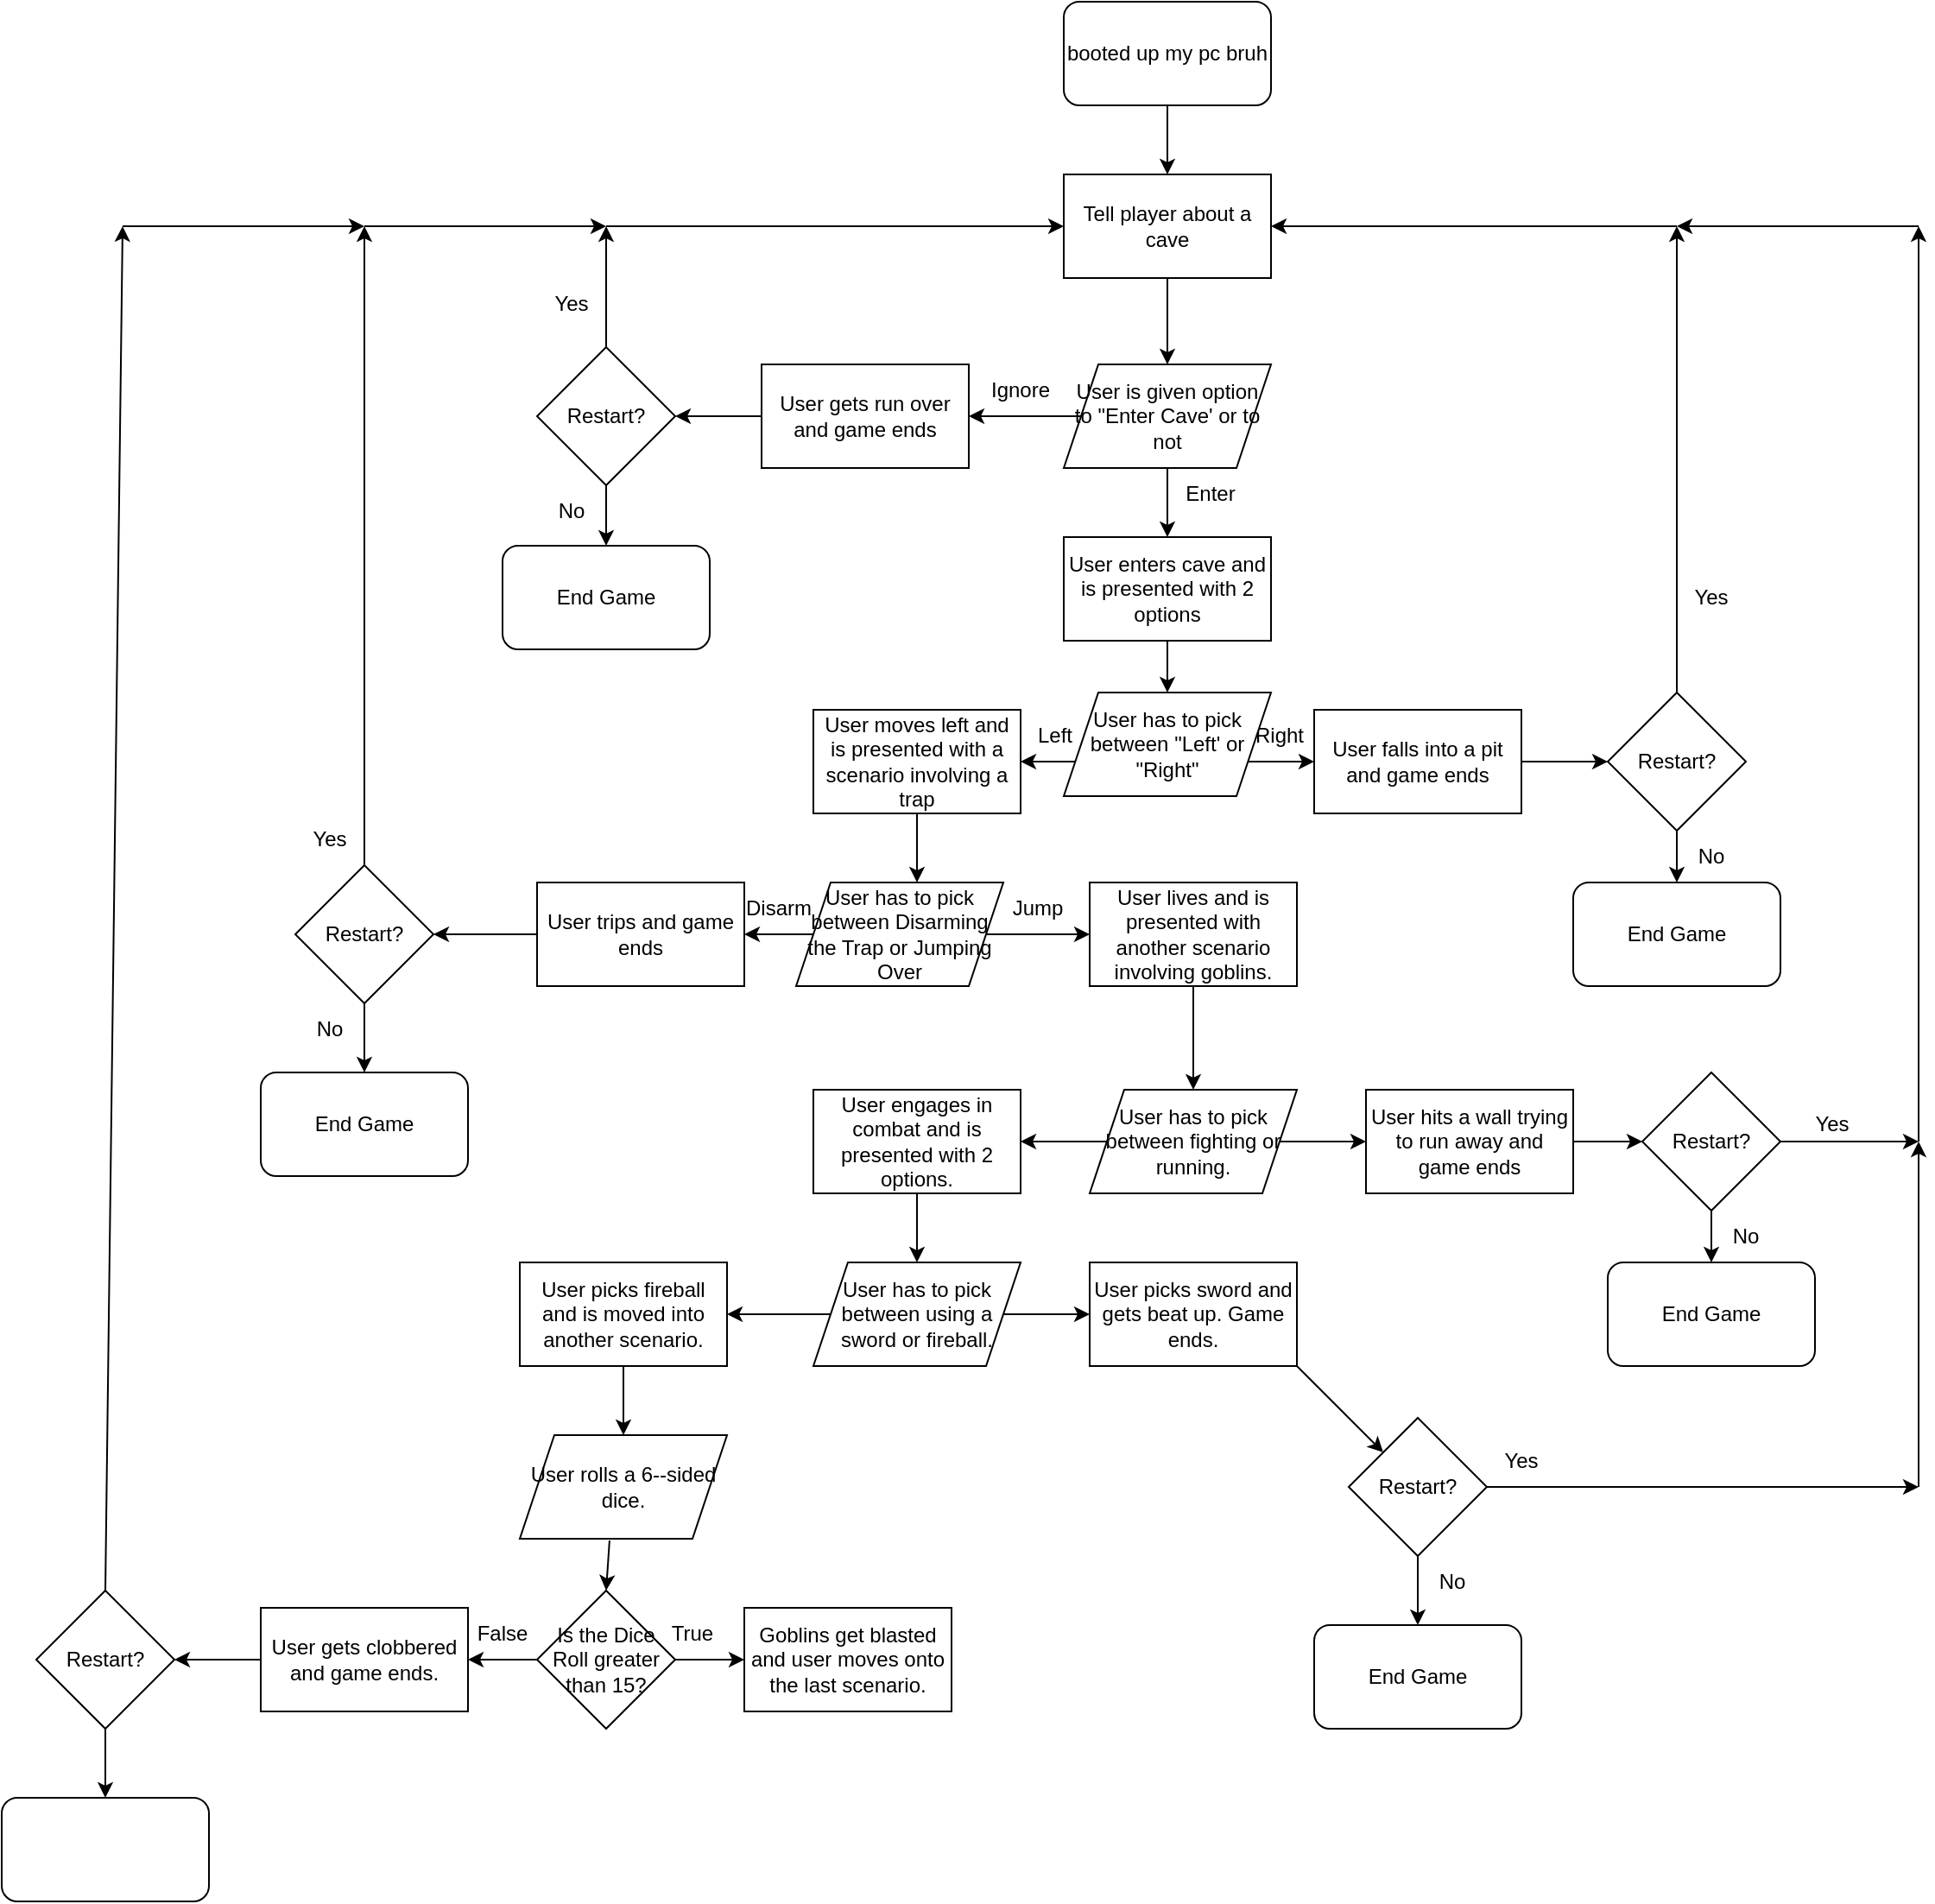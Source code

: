 <mxfile version="20.8.15" type="github">
  <diagram name="Page-1" id="5RxT69QAgoSh3RhOwdCd">
    <mxGraphModel dx="2284" dy="796" grid="1" gridSize="10" guides="1" tooltips="1" connect="1" arrows="1" fold="1" page="1" pageScale="1" pageWidth="850" pageHeight="1100" math="0" shadow="0">
      <root>
        <mxCell id="0" />
        <mxCell id="1" parent="0" />
        <mxCell id="-HIp7EItTo0Dw7fwhMQw-2" value="booted up my pc bruh" style="rounded=1;whiteSpace=wrap;html=1;" vertex="1" parent="1">
          <mxGeometry x="365" y="10" width="120" height="60" as="geometry" />
        </mxCell>
        <mxCell id="-HIp7EItTo0Dw7fwhMQw-4" value="" style="endArrow=classic;html=1;rounded=0;exitX=0.5;exitY=1;exitDx=0;exitDy=0;" edge="1" parent="1" source="-HIp7EItTo0Dw7fwhMQw-2">
          <mxGeometry width="50" height="50" relative="1" as="geometry">
            <mxPoint x="400" y="380" as="sourcePoint" />
            <mxPoint x="425" y="110" as="targetPoint" />
          </mxGeometry>
        </mxCell>
        <mxCell id="-HIp7EItTo0Dw7fwhMQw-5" value="&lt;font style=&quot;font-size: 12px;&quot;&gt;User is given option to &quot;Enter Cave&#39; or to not&lt;/font&gt;" style="shape=parallelogram;perimeter=parallelogramPerimeter;whiteSpace=wrap;html=1;fixedSize=1;" vertex="1" parent="1">
          <mxGeometry x="365" y="220" width="120" height="60" as="geometry" />
        </mxCell>
        <mxCell id="-HIp7EItTo0Dw7fwhMQw-6" value="" style="endArrow=classic;html=1;rounded=0;exitX=0.5;exitY=1;exitDx=0;exitDy=0;" edge="1" parent="1" source="-HIp7EItTo0Dw7fwhMQw-5">
          <mxGeometry width="50" height="50" relative="1" as="geometry">
            <mxPoint x="400" y="540" as="sourcePoint" />
            <mxPoint x="425" y="320" as="targetPoint" />
          </mxGeometry>
        </mxCell>
        <mxCell id="-HIp7EItTo0Dw7fwhMQw-7" value="User enters cave and is presented with 2 options" style="rounded=0;whiteSpace=wrap;html=1;" vertex="1" parent="1">
          <mxGeometry x="365" y="320" width="120" height="60" as="geometry" />
        </mxCell>
        <mxCell id="-HIp7EItTo0Dw7fwhMQw-9" value="" style="endArrow=classic;html=1;rounded=0;exitX=0.5;exitY=1;exitDx=0;exitDy=0;" edge="1" parent="1" source="-HIp7EItTo0Dw7fwhMQw-7">
          <mxGeometry width="50" height="50" relative="1" as="geometry">
            <mxPoint x="400" y="620" as="sourcePoint" />
            <mxPoint x="425" y="410" as="targetPoint" />
          </mxGeometry>
        </mxCell>
        <mxCell id="-HIp7EItTo0Dw7fwhMQw-10" value="" style="endArrow=classic;html=1;rounded=0;exitX=0;exitY=0.5;exitDx=0;exitDy=0;" edge="1" parent="1">
          <mxGeometry width="50" height="50" relative="1" as="geometry">
            <mxPoint x="385" y="450" as="sourcePoint" />
            <mxPoint x="340" y="450" as="targetPoint" />
          </mxGeometry>
        </mxCell>
        <mxCell id="-HIp7EItTo0Dw7fwhMQw-11" value="" style="endArrow=classic;html=1;rounded=0;exitX=1;exitY=0.5;exitDx=0;exitDy=0;" edge="1" parent="1">
          <mxGeometry width="50" height="50" relative="1" as="geometry">
            <mxPoint x="465" y="450" as="sourcePoint" />
            <mxPoint x="510" y="450" as="targetPoint" />
          </mxGeometry>
        </mxCell>
        <mxCell id="-HIp7EItTo0Dw7fwhMQw-12" value="User moves left and is presented with a scenario involving a trap" style="rounded=0;whiteSpace=wrap;html=1;" vertex="1" parent="1">
          <mxGeometry x="220" y="420" width="120" height="60" as="geometry" />
        </mxCell>
        <mxCell id="-HIp7EItTo0Dw7fwhMQw-13" value="User falls into a pit and game ends" style="rounded=0;whiteSpace=wrap;html=1;" vertex="1" parent="1">
          <mxGeometry x="510" y="420" width="120" height="60" as="geometry" />
        </mxCell>
        <mxCell id="-HIp7EItTo0Dw7fwhMQw-14" value="Left" style="text;html=1;strokeColor=none;fillColor=none;align=center;verticalAlign=middle;whiteSpace=wrap;rounded=0;" vertex="1" parent="1">
          <mxGeometry x="330" y="420" width="60" height="30" as="geometry" />
        </mxCell>
        <mxCell id="-HIp7EItTo0Dw7fwhMQw-15" value="Right" style="text;html=1;strokeColor=none;fillColor=none;align=center;verticalAlign=middle;whiteSpace=wrap;rounded=0;" vertex="1" parent="1">
          <mxGeometry x="460" y="420" width="60" height="30" as="geometry" />
        </mxCell>
        <mxCell id="-HIp7EItTo0Dw7fwhMQw-16" value="User has to pick between &quot;Left&#39; or &quot;Right&quot;" style="shape=parallelogram;perimeter=parallelogramPerimeter;whiteSpace=wrap;html=1;fixedSize=1;" vertex="1" parent="1">
          <mxGeometry x="365" y="410" width="120" height="60" as="geometry" />
        </mxCell>
        <mxCell id="-HIp7EItTo0Dw7fwhMQw-17" value="Restart?" style="rhombus;whiteSpace=wrap;html=1;fontSize=12;" vertex="1" parent="1">
          <mxGeometry x="680" y="410" width="80" height="80" as="geometry" />
        </mxCell>
        <mxCell id="-HIp7EItTo0Dw7fwhMQw-18" value="" style="endArrow=classic;html=1;rounded=0;fontSize=12;exitX=1;exitY=0.5;exitDx=0;exitDy=0;entryX=0;entryY=0.5;entryDx=0;entryDy=0;" edge="1" parent="1" source="-HIp7EItTo0Dw7fwhMQw-13" target="-HIp7EItTo0Dw7fwhMQw-17">
          <mxGeometry width="50" height="50" relative="1" as="geometry">
            <mxPoint x="400" y="480" as="sourcePoint" />
            <mxPoint x="450" y="430" as="targetPoint" />
          </mxGeometry>
        </mxCell>
        <mxCell id="-HIp7EItTo0Dw7fwhMQw-19" value="End Game" style="rounded=1;whiteSpace=wrap;html=1;fontSize=12;" vertex="1" parent="1">
          <mxGeometry x="660" y="520" width="120" height="60" as="geometry" />
        </mxCell>
        <mxCell id="-HIp7EItTo0Dw7fwhMQw-20" value="" style="endArrow=classic;html=1;rounded=0;fontSize=12;exitX=0.5;exitY=1;exitDx=0;exitDy=0;entryX=0.5;entryY=0;entryDx=0;entryDy=0;" edge="1" parent="1" source="-HIp7EItTo0Dw7fwhMQw-17" target="-HIp7EItTo0Dw7fwhMQw-19">
          <mxGeometry width="50" height="50" relative="1" as="geometry">
            <mxPoint x="400" y="480" as="sourcePoint" />
            <mxPoint x="450" y="430" as="targetPoint" />
          </mxGeometry>
        </mxCell>
        <mxCell id="-HIp7EItTo0Dw7fwhMQw-25" value="Yes" style="text;html=1;strokeColor=none;fillColor=none;align=center;verticalAlign=middle;whiteSpace=wrap;rounded=0;fontSize=12;" vertex="1" parent="1">
          <mxGeometry x="710" y="340" width="60" height="30" as="geometry" />
        </mxCell>
        <mxCell id="-HIp7EItTo0Dw7fwhMQw-26" value="No" style="text;html=1;strokeColor=none;fillColor=none;align=center;verticalAlign=middle;whiteSpace=wrap;rounded=0;fontSize=12;" vertex="1" parent="1">
          <mxGeometry x="710" y="490" width="60" height="30" as="geometry" />
        </mxCell>
        <mxCell id="-HIp7EItTo0Dw7fwhMQw-28" value="Enter" style="text;html=1;strokeColor=none;fillColor=none;align=center;verticalAlign=middle;whiteSpace=wrap;rounded=0;fontSize=12;" vertex="1" parent="1">
          <mxGeometry x="420" y="280" width="60" height="30" as="geometry" />
        </mxCell>
        <mxCell id="-HIp7EItTo0Dw7fwhMQw-29" value="" style="endArrow=classic;html=1;rounded=0;fontSize=12;exitX=0;exitY=0.5;exitDx=0;exitDy=0;" edge="1" parent="1" source="-HIp7EItTo0Dw7fwhMQw-5">
          <mxGeometry width="50" height="50" relative="1" as="geometry">
            <mxPoint x="400" y="470" as="sourcePoint" />
            <mxPoint x="310" y="250" as="targetPoint" />
          </mxGeometry>
        </mxCell>
        <mxCell id="-HIp7EItTo0Dw7fwhMQw-30" value="Ignore" style="text;html=1;strokeColor=none;fillColor=none;align=center;verticalAlign=middle;whiteSpace=wrap;rounded=0;fontSize=12;" vertex="1" parent="1">
          <mxGeometry x="310" y="220" width="60" height="30" as="geometry" />
        </mxCell>
        <mxCell id="-HIp7EItTo0Dw7fwhMQw-33" value="User gets run over and game ends" style="rounded=0;whiteSpace=wrap;html=1;fontSize=12;" vertex="1" parent="1">
          <mxGeometry x="190" y="220" width="120" height="60" as="geometry" />
        </mxCell>
        <mxCell id="-HIp7EItTo0Dw7fwhMQw-34" value="" style="endArrow=classic;html=1;rounded=0;fontSize=12;exitX=0;exitY=0.5;exitDx=0;exitDy=0;" edge="1" parent="1" source="-HIp7EItTo0Dw7fwhMQw-33">
          <mxGeometry width="50" height="50" relative="1" as="geometry">
            <mxPoint x="400" y="460" as="sourcePoint" />
            <mxPoint x="140" y="250" as="targetPoint" />
          </mxGeometry>
        </mxCell>
        <mxCell id="-HIp7EItTo0Dw7fwhMQw-35" value="Restart?" style="rhombus;whiteSpace=wrap;html=1;fontSize=12;" vertex="1" parent="1">
          <mxGeometry x="60" y="210" width="80" height="80" as="geometry" />
        </mxCell>
        <mxCell id="-HIp7EItTo0Dw7fwhMQw-36" value="Tell player about a cave" style="rounded=0;whiteSpace=wrap;html=1;fontSize=12;" vertex="1" parent="1">
          <mxGeometry x="365" y="110" width="120" height="60" as="geometry" />
        </mxCell>
        <mxCell id="-HIp7EItTo0Dw7fwhMQw-37" value="" style="endArrow=classic;html=1;rounded=0;fontSize=12;exitX=0.5;exitY=1;exitDx=0;exitDy=0;entryX=0.5;entryY=0;entryDx=0;entryDy=0;" edge="1" parent="1" source="-HIp7EItTo0Dw7fwhMQw-36" target="-HIp7EItTo0Dw7fwhMQw-5">
          <mxGeometry width="50" height="50" relative="1" as="geometry">
            <mxPoint x="400" y="350" as="sourcePoint" />
            <mxPoint x="450" y="300" as="targetPoint" />
          </mxGeometry>
        </mxCell>
        <mxCell id="-HIp7EItTo0Dw7fwhMQw-38" value="" style="endArrow=classic;html=1;rounded=0;fontSize=12;exitX=0.5;exitY=0;exitDx=0;exitDy=0;" edge="1" parent="1" source="-HIp7EItTo0Dw7fwhMQw-17">
          <mxGeometry width="50" height="50" relative="1" as="geometry">
            <mxPoint x="400" y="350" as="sourcePoint" />
            <mxPoint x="720" y="140" as="targetPoint" />
          </mxGeometry>
        </mxCell>
        <mxCell id="-HIp7EItTo0Dw7fwhMQw-39" value="" style="endArrow=classic;html=1;rounded=0;fontSize=12;entryX=1;entryY=0.5;entryDx=0;entryDy=0;" edge="1" parent="1" target="-HIp7EItTo0Dw7fwhMQw-36">
          <mxGeometry width="50" height="50" relative="1" as="geometry">
            <mxPoint x="720" y="140" as="sourcePoint" />
            <mxPoint x="450" y="300" as="targetPoint" />
          </mxGeometry>
        </mxCell>
        <mxCell id="-HIp7EItTo0Dw7fwhMQw-40" value="" style="endArrow=classic;html=1;rounded=0;fontSize=12;exitX=0.5;exitY=0;exitDx=0;exitDy=0;" edge="1" parent="1" source="-HIp7EItTo0Dw7fwhMQw-35">
          <mxGeometry width="50" height="50" relative="1" as="geometry">
            <mxPoint x="400" y="350" as="sourcePoint" />
            <mxPoint x="100" y="140" as="targetPoint" />
          </mxGeometry>
        </mxCell>
        <mxCell id="-HIp7EItTo0Dw7fwhMQw-41" value="" style="endArrow=classic;html=1;rounded=0;fontSize=12;entryX=0;entryY=0.5;entryDx=0;entryDy=0;" edge="1" parent="1" target="-HIp7EItTo0Dw7fwhMQw-36">
          <mxGeometry width="50" height="50" relative="1" as="geometry">
            <mxPoint x="100" y="140" as="sourcePoint" />
            <mxPoint x="450" y="300" as="targetPoint" />
          </mxGeometry>
        </mxCell>
        <mxCell id="-HIp7EItTo0Dw7fwhMQw-42" value="End Game" style="rounded=1;whiteSpace=wrap;html=1;fontSize=12;" vertex="1" parent="1">
          <mxGeometry x="40" y="325" width="120" height="60" as="geometry" />
        </mxCell>
        <mxCell id="-HIp7EItTo0Dw7fwhMQw-44" value="" style="endArrow=classic;html=1;rounded=0;fontSize=12;exitX=0.5;exitY=1;exitDx=0;exitDy=0;entryX=0.5;entryY=0;entryDx=0;entryDy=0;" edge="1" parent="1" source="-HIp7EItTo0Dw7fwhMQw-35" target="-HIp7EItTo0Dw7fwhMQw-42">
          <mxGeometry width="50" height="50" relative="1" as="geometry">
            <mxPoint x="400" y="350" as="sourcePoint" />
            <mxPoint x="450" y="300" as="targetPoint" />
          </mxGeometry>
        </mxCell>
        <mxCell id="-HIp7EItTo0Dw7fwhMQw-45" value="Yes" style="text;html=1;strokeColor=none;fillColor=none;align=center;verticalAlign=middle;whiteSpace=wrap;rounded=0;fontSize=12;" vertex="1" parent="1">
          <mxGeometry x="50" y="170" width="60" height="30" as="geometry" />
        </mxCell>
        <mxCell id="-HIp7EItTo0Dw7fwhMQw-46" value="No" style="text;html=1;strokeColor=none;fillColor=none;align=center;verticalAlign=middle;whiteSpace=wrap;rounded=0;fontSize=12;" vertex="1" parent="1">
          <mxGeometry x="50" y="290" width="60" height="30" as="geometry" />
        </mxCell>
        <mxCell id="-HIp7EItTo0Dw7fwhMQw-47" value="User has to pick between Disarming the Trap or Jumping Over" style="shape=parallelogram;perimeter=parallelogramPerimeter;whiteSpace=wrap;html=1;fixedSize=1;fontSize=12;" vertex="1" parent="1">
          <mxGeometry x="210" y="520" width="120" height="60" as="geometry" />
        </mxCell>
        <mxCell id="-HIp7EItTo0Dw7fwhMQw-48" value="" style="endArrow=classic;html=1;rounded=0;fontSize=12;exitX=0.5;exitY=1;exitDx=0;exitDy=0;" edge="1" parent="1" source="-HIp7EItTo0Dw7fwhMQw-12">
          <mxGeometry width="50" height="50" relative="1" as="geometry">
            <mxPoint x="400" y="350" as="sourcePoint" />
            <mxPoint x="280" y="520" as="targetPoint" />
          </mxGeometry>
        </mxCell>
        <mxCell id="-HIp7EItTo0Dw7fwhMQw-50" value="" style="endArrow=classic;html=1;rounded=0;fontSize=12;exitX=1;exitY=0.5;exitDx=0;exitDy=0;" edge="1" parent="1" source="-HIp7EItTo0Dw7fwhMQw-47">
          <mxGeometry width="50" height="50" relative="1" as="geometry">
            <mxPoint x="400" y="620" as="sourcePoint" />
            <mxPoint x="380" y="550" as="targetPoint" />
          </mxGeometry>
        </mxCell>
        <mxCell id="-HIp7EItTo0Dw7fwhMQw-51" value="User lives and is presented with another scenario involving goblins." style="rounded=0;whiteSpace=wrap;html=1;fontSize=12;" vertex="1" parent="1">
          <mxGeometry x="380" y="520" width="120" height="60" as="geometry" />
        </mxCell>
        <mxCell id="-HIp7EItTo0Dw7fwhMQw-52" value="" style="endArrow=classic;html=1;rounded=0;fontSize=12;exitX=0;exitY=0.5;exitDx=0;exitDy=0;entryX=1;entryY=0.5;entryDx=0;entryDy=0;" edge="1" parent="1" source="-HIp7EItTo0Dw7fwhMQw-47" target="-HIp7EItTo0Dw7fwhMQw-53">
          <mxGeometry width="50" height="50" relative="1" as="geometry">
            <mxPoint x="400" y="600" as="sourcePoint" />
            <mxPoint x="170" y="550" as="targetPoint" />
          </mxGeometry>
        </mxCell>
        <mxCell id="-HIp7EItTo0Dw7fwhMQw-53" value="User trips and game ends" style="rounded=0;whiteSpace=wrap;html=1;fontSize=12;" vertex="1" parent="1">
          <mxGeometry x="60" y="520" width="120" height="60" as="geometry" />
        </mxCell>
        <mxCell id="-HIp7EItTo0Dw7fwhMQw-54" value="Jump" style="text;html=1;strokeColor=none;fillColor=none;align=center;verticalAlign=middle;whiteSpace=wrap;rounded=0;fontSize=12;" vertex="1" parent="1">
          <mxGeometry x="320" y="520" width="60" height="30" as="geometry" />
        </mxCell>
        <mxCell id="-HIp7EItTo0Dw7fwhMQw-55" value="Disarm" style="text;html=1;strokeColor=none;fillColor=none;align=center;verticalAlign=middle;whiteSpace=wrap;rounded=0;fontSize=12;" vertex="1" parent="1">
          <mxGeometry x="170" y="520" width="60" height="30" as="geometry" />
        </mxCell>
        <mxCell id="-HIp7EItTo0Dw7fwhMQw-56" value="" style="endArrow=classic;html=1;rounded=0;fontSize=12;exitX=0;exitY=0.5;exitDx=0;exitDy=0;" edge="1" parent="1" source="-HIp7EItTo0Dw7fwhMQw-53">
          <mxGeometry width="50" height="50" relative="1" as="geometry">
            <mxPoint x="-20" y="680" as="sourcePoint" />
            <mxPoint y="550" as="targetPoint" />
          </mxGeometry>
        </mxCell>
        <mxCell id="-HIp7EItTo0Dw7fwhMQw-57" value="Restart?" style="rhombus;whiteSpace=wrap;html=1;fontSize=12;" vertex="1" parent="1">
          <mxGeometry x="-80" y="510" width="80" height="80" as="geometry" />
        </mxCell>
        <mxCell id="-HIp7EItTo0Dw7fwhMQw-58" value="End Game" style="rounded=1;whiteSpace=wrap;html=1;fontSize=12;" vertex="1" parent="1">
          <mxGeometry x="-100" y="630" width="120" height="60" as="geometry" />
        </mxCell>
        <mxCell id="-HIp7EItTo0Dw7fwhMQw-59" value="" style="endArrow=classic;html=1;rounded=0;fontSize=12;exitX=0.5;exitY=1;exitDx=0;exitDy=0;entryX=0.5;entryY=0;entryDx=0;entryDy=0;" edge="1" parent="1" source="-HIp7EItTo0Dw7fwhMQw-57" target="-HIp7EItTo0Dw7fwhMQw-58">
          <mxGeometry width="50" height="50" relative="1" as="geometry">
            <mxPoint x="400" y="500" as="sourcePoint" />
            <mxPoint x="450" y="450" as="targetPoint" />
          </mxGeometry>
        </mxCell>
        <mxCell id="-HIp7EItTo0Dw7fwhMQw-60" value="" style="endArrow=classic;html=1;rounded=0;fontSize=12;exitX=0.5;exitY=0;exitDx=0;exitDy=0;" edge="1" parent="1" source="-HIp7EItTo0Dw7fwhMQw-57">
          <mxGeometry width="50" height="50" relative="1" as="geometry">
            <mxPoint x="400" y="500" as="sourcePoint" />
            <mxPoint x="-40" y="140" as="targetPoint" />
          </mxGeometry>
        </mxCell>
        <mxCell id="-HIp7EItTo0Dw7fwhMQw-62" value="" style="endArrow=classic;html=1;rounded=0;fontSize=12;" edge="1" parent="1">
          <mxGeometry width="50" height="50" relative="1" as="geometry">
            <mxPoint x="-40" y="140" as="sourcePoint" />
            <mxPoint x="100" y="140" as="targetPoint" />
          </mxGeometry>
        </mxCell>
        <mxCell id="-HIp7EItTo0Dw7fwhMQw-63" value="Yes" style="text;html=1;strokeColor=none;fillColor=none;align=center;verticalAlign=middle;whiteSpace=wrap;rounded=0;fontSize=12;" vertex="1" parent="1">
          <mxGeometry x="-90" y="480" width="60" height="30" as="geometry" />
        </mxCell>
        <mxCell id="-HIp7EItTo0Dw7fwhMQw-64" value="No" style="text;html=1;strokeColor=none;fillColor=none;align=center;verticalAlign=middle;whiteSpace=wrap;rounded=0;fontSize=12;" vertex="1" parent="1">
          <mxGeometry x="-90" y="590" width="60" height="30" as="geometry" />
        </mxCell>
        <mxCell id="-HIp7EItTo0Dw7fwhMQw-65" value="User has to pick between fighting or running." style="shape=parallelogram;perimeter=parallelogramPerimeter;whiteSpace=wrap;html=1;fixedSize=1;fontSize=12;" vertex="1" parent="1">
          <mxGeometry x="380" y="640" width="120" height="60" as="geometry" />
        </mxCell>
        <mxCell id="-HIp7EItTo0Dw7fwhMQw-66" value="" style="endArrow=classic;html=1;rounded=0;fontSize=12;exitX=0.5;exitY=1;exitDx=0;exitDy=0;entryX=0.5;entryY=0;entryDx=0;entryDy=0;" edge="1" parent="1" source="-HIp7EItTo0Dw7fwhMQw-51" target="-HIp7EItTo0Dw7fwhMQw-65">
          <mxGeometry width="50" height="50" relative="1" as="geometry">
            <mxPoint x="400" y="690" as="sourcePoint" />
            <mxPoint x="450" y="640" as="targetPoint" />
          </mxGeometry>
        </mxCell>
        <mxCell id="-HIp7EItTo0Dw7fwhMQw-67" value="User hits a wall trying to run away and game ends" style="rounded=0;whiteSpace=wrap;html=1;fontSize=12;" vertex="1" parent="1">
          <mxGeometry x="540" y="640" width="120" height="60" as="geometry" />
        </mxCell>
        <mxCell id="-HIp7EItTo0Dw7fwhMQw-69" value="User engages in combat and is presented with 2 options." style="rounded=0;whiteSpace=wrap;html=1;fontSize=12;" vertex="1" parent="1">
          <mxGeometry x="220" y="640" width="120" height="60" as="geometry" />
        </mxCell>
        <mxCell id="-HIp7EItTo0Dw7fwhMQw-70" value="" style="endArrow=classic;html=1;rounded=0;fontSize=12;exitX=1;exitY=0.5;exitDx=0;exitDy=0;entryX=0;entryY=0.5;entryDx=0;entryDy=0;" edge="1" parent="1" source="-HIp7EItTo0Dw7fwhMQw-65" target="-HIp7EItTo0Dw7fwhMQw-67">
          <mxGeometry width="50" height="50" relative="1" as="geometry">
            <mxPoint x="400" y="640" as="sourcePoint" />
            <mxPoint x="450" y="590" as="targetPoint" />
          </mxGeometry>
        </mxCell>
        <mxCell id="-HIp7EItTo0Dw7fwhMQw-71" value="" style="endArrow=classic;html=1;rounded=0;fontSize=12;exitX=0;exitY=0.5;exitDx=0;exitDy=0;entryX=1;entryY=0.5;entryDx=0;entryDy=0;" edge="1" parent="1" source="-HIp7EItTo0Dw7fwhMQw-65" target="-HIp7EItTo0Dw7fwhMQw-69">
          <mxGeometry width="50" height="50" relative="1" as="geometry">
            <mxPoint x="400" y="640" as="sourcePoint" />
            <mxPoint x="450" y="590" as="targetPoint" />
          </mxGeometry>
        </mxCell>
        <mxCell id="-HIp7EItTo0Dw7fwhMQw-73" value="" style="endArrow=classic;html=1;rounded=0;fontSize=12;exitX=0.5;exitY=1;exitDx=0;exitDy=0;" edge="1" parent="1" source="-HIp7EItTo0Dw7fwhMQw-69">
          <mxGeometry width="50" height="50" relative="1" as="geometry">
            <mxPoint x="400" y="840" as="sourcePoint" />
            <mxPoint x="280" y="740" as="targetPoint" />
          </mxGeometry>
        </mxCell>
        <mxCell id="-HIp7EItTo0Dw7fwhMQw-74" value="Restart?" style="rhombus;whiteSpace=wrap;html=1;fontSize=12;" vertex="1" parent="1">
          <mxGeometry x="700" y="630" width="80" height="80" as="geometry" />
        </mxCell>
        <mxCell id="-HIp7EItTo0Dw7fwhMQw-75" value="" style="endArrow=classic;html=1;rounded=0;fontSize=12;exitX=1;exitY=0.5;exitDx=0;exitDy=0;entryX=0;entryY=0.5;entryDx=0;entryDy=0;" edge="1" parent="1" source="-HIp7EItTo0Dw7fwhMQw-67" target="-HIp7EItTo0Dw7fwhMQw-74">
          <mxGeometry width="50" height="50" relative="1" as="geometry">
            <mxPoint x="400" y="640" as="sourcePoint" />
            <mxPoint x="450" y="590" as="targetPoint" />
          </mxGeometry>
        </mxCell>
        <mxCell id="-HIp7EItTo0Dw7fwhMQw-76" value="End Game" style="rounded=1;whiteSpace=wrap;html=1;fontSize=12;" vertex="1" parent="1">
          <mxGeometry x="680" y="740" width="120" height="60" as="geometry" />
        </mxCell>
        <mxCell id="-HIp7EItTo0Dw7fwhMQw-78" value="" style="endArrow=classic;html=1;rounded=0;fontSize=12;exitX=0.5;exitY=1;exitDx=0;exitDy=0;entryX=0.5;entryY=0;entryDx=0;entryDy=0;" edge="1" parent="1" source="-HIp7EItTo0Dw7fwhMQw-74" target="-HIp7EItTo0Dw7fwhMQw-76">
          <mxGeometry width="50" height="50" relative="1" as="geometry">
            <mxPoint x="400" y="640" as="sourcePoint" />
            <mxPoint x="450" y="590" as="targetPoint" />
          </mxGeometry>
        </mxCell>
        <mxCell id="-HIp7EItTo0Dw7fwhMQw-79" value="" style="endArrow=classic;html=1;rounded=0;fontSize=12;exitX=1;exitY=0.5;exitDx=0;exitDy=0;" edge="1" parent="1" source="-HIp7EItTo0Dw7fwhMQw-74">
          <mxGeometry width="50" height="50" relative="1" as="geometry">
            <mxPoint x="400" y="640" as="sourcePoint" />
            <mxPoint x="860" y="670" as="targetPoint" />
          </mxGeometry>
        </mxCell>
        <mxCell id="-HIp7EItTo0Dw7fwhMQw-80" value="" style="endArrow=classic;html=1;rounded=0;fontSize=12;" edge="1" parent="1">
          <mxGeometry width="50" height="50" relative="1" as="geometry">
            <mxPoint x="860" y="670" as="sourcePoint" />
            <mxPoint x="860" y="140" as="targetPoint" />
          </mxGeometry>
        </mxCell>
        <mxCell id="-HIp7EItTo0Dw7fwhMQw-81" value="" style="endArrow=classic;html=1;rounded=0;fontSize=12;" edge="1" parent="1">
          <mxGeometry width="50" height="50" relative="1" as="geometry">
            <mxPoint x="860" y="140" as="sourcePoint" />
            <mxPoint x="720" y="140" as="targetPoint" />
          </mxGeometry>
        </mxCell>
        <mxCell id="-HIp7EItTo0Dw7fwhMQw-82" value="Yes" style="text;html=1;strokeColor=none;fillColor=none;align=center;verticalAlign=middle;whiteSpace=wrap;rounded=0;fontSize=12;" vertex="1" parent="1">
          <mxGeometry x="780" y="645" width="60" height="30" as="geometry" />
        </mxCell>
        <mxCell id="-HIp7EItTo0Dw7fwhMQw-83" value="No" style="text;html=1;strokeColor=none;fillColor=none;align=center;verticalAlign=middle;whiteSpace=wrap;rounded=0;fontSize=12;" vertex="1" parent="1">
          <mxGeometry x="730" y="710" width="60" height="30" as="geometry" />
        </mxCell>
        <mxCell id="-HIp7EItTo0Dw7fwhMQw-84" value="User has to pick between using a sword or fireball." style="shape=parallelogram;perimeter=parallelogramPerimeter;whiteSpace=wrap;html=1;fixedSize=1;fontSize=12;" vertex="1" parent="1">
          <mxGeometry x="220" y="740" width="120" height="60" as="geometry" />
        </mxCell>
        <mxCell id="-HIp7EItTo0Dw7fwhMQw-85" value="" style="endArrow=classic;html=1;rounded=0;fontSize=12;exitX=0;exitY=0.5;exitDx=0;exitDy=0;" edge="1" parent="1" source="-HIp7EItTo0Dw7fwhMQw-84">
          <mxGeometry width="50" height="50" relative="1" as="geometry">
            <mxPoint x="400" y="720" as="sourcePoint" />
            <mxPoint x="170" y="770" as="targetPoint" />
          </mxGeometry>
        </mxCell>
        <mxCell id="-HIp7EItTo0Dw7fwhMQw-86" value="User picks fireball and is moved into another scenario." style="rounded=0;whiteSpace=wrap;html=1;fontSize=12;" vertex="1" parent="1">
          <mxGeometry x="50" y="740" width="120" height="60" as="geometry" />
        </mxCell>
        <mxCell id="-HIp7EItTo0Dw7fwhMQw-87" value="User picks sword and gets beat up. Game ends." style="rounded=0;whiteSpace=wrap;html=1;fontSize=12;" vertex="1" parent="1">
          <mxGeometry x="380" y="740" width="120" height="60" as="geometry" />
        </mxCell>
        <mxCell id="-HIp7EItTo0Dw7fwhMQw-88" value="" style="endArrow=classic;html=1;rounded=0;fontSize=12;exitX=1;exitY=0.5;exitDx=0;exitDy=0;entryX=0;entryY=0.5;entryDx=0;entryDy=0;" edge="1" parent="1" source="-HIp7EItTo0Dw7fwhMQw-84" target="-HIp7EItTo0Dw7fwhMQw-87">
          <mxGeometry width="50" height="50" relative="1" as="geometry">
            <mxPoint x="400" y="920" as="sourcePoint" />
            <mxPoint x="450" y="870" as="targetPoint" />
          </mxGeometry>
        </mxCell>
        <mxCell id="-HIp7EItTo0Dw7fwhMQw-89" value="Restart?" style="rhombus;whiteSpace=wrap;html=1;fontSize=12;" vertex="1" parent="1">
          <mxGeometry x="530" y="830" width="80" height="80" as="geometry" />
        </mxCell>
        <mxCell id="-HIp7EItTo0Dw7fwhMQw-90" value="" style="endArrow=classic;html=1;rounded=0;fontSize=12;exitX=1;exitY=1;exitDx=0;exitDy=0;entryX=0;entryY=0;entryDx=0;entryDy=0;" edge="1" parent="1" source="-HIp7EItTo0Dw7fwhMQw-87" target="-HIp7EItTo0Dw7fwhMQw-89">
          <mxGeometry width="50" height="50" relative="1" as="geometry">
            <mxPoint x="400" y="910" as="sourcePoint" />
            <mxPoint x="450" y="860" as="targetPoint" />
          </mxGeometry>
        </mxCell>
        <mxCell id="-HIp7EItTo0Dw7fwhMQw-91" value="End Game" style="rounded=1;whiteSpace=wrap;html=1;fontSize=12;" vertex="1" parent="1">
          <mxGeometry x="510" y="950" width="120" height="60" as="geometry" />
        </mxCell>
        <mxCell id="-HIp7EItTo0Dw7fwhMQw-92" value="" style="endArrow=classic;html=1;rounded=0;fontSize=12;exitX=0.5;exitY=1;exitDx=0;exitDy=0;entryX=0.5;entryY=0;entryDx=0;entryDy=0;" edge="1" parent="1" source="-HIp7EItTo0Dw7fwhMQw-89" target="-HIp7EItTo0Dw7fwhMQw-91">
          <mxGeometry width="50" height="50" relative="1" as="geometry">
            <mxPoint x="400" y="910" as="sourcePoint" />
            <mxPoint x="450" y="860" as="targetPoint" />
          </mxGeometry>
        </mxCell>
        <mxCell id="-HIp7EItTo0Dw7fwhMQw-93" value="" style="endArrow=classic;html=1;rounded=0;fontSize=12;exitX=1;exitY=0.5;exitDx=0;exitDy=0;" edge="1" parent="1" source="-HIp7EItTo0Dw7fwhMQw-89">
          <mxGeometry width="50" height="50" relative="1" as="geometry">
            <mxPoint x="400" y="910" as="sourcePoint" />
            <mxPoint x="860" y="870" as="targetPoint" />
          </mxGeometry>
        </mxCell>
        <mxCell id="-HIp7EItTo0Dw7fwhMQw-94" value="" style="endArrow=classic;html=1;rounded=0;fontSize=12;" edge="1" parent="1">
          <mxGeometry width="50" height="50" relative="1" as="geometry">
            <mxPoint x="860" y="870" as="sourcePoint" />
            <mxPoint x="860" y="670" as="targetPoint" />
          </mxGeometry>
        </mxCell>
        <mxCell id="-HIp7EItTo0Dw7fwhMQw-95" value="Yes" style="text;html=1;strokeColor=none;fillColor=none;align=center;verticalAlign=middle;whiteSpace=wrap;rounded=0;fontSize=12;" vertex="1" parent="1">
          <mxGeometry x="600" y="840" width="60" height="30" as="geometry" />
        </mxCell>
        <mxCell id="-HIp7EItTo0Dw7fwhMQw-96" value="No" style="text;html=1;strokeColor=none;fillColor=none;align=center;verticalAlign=middle;whiteSpace=wrap;rounded=0;fontSize=12;" vertex="1" parent="1">
          <mxGeometry x="560" y="910" width="60" height="30" as="geometry" />
        </mxCell>
        <mxCell id="-HIp7EItTo0Dw7fwhMQw-97" value="User rolls a 6--sided dice." style="shape=parallelogram;perimeter=parallelogramPerimeter;whiteSpace=wrap;html=1;fixedSize=1;fontSize=12;" vertex="1" parent="1">
          <mxGeometry x="50" y="840" width="120" height="60" as="geometry" />
        </mxCell>
        <mxCell id="-HIp7EItTo0Dw7fwhMQw-98" value="" style="endArrow=classic;html=1;rounded=0;fontSize=12;exitX=0.5;exitY=1;exitDx=0;exitDy=0;entryX=0.5;entryY=0;entryDx=0;entryDy=0;" edge="1" parent="1" source="-HIp7EItTo0Dw7fwhMQw-86" target="-HIp7EItTo0Dw7fwhMQw-97">
          <mxGeometry width="50" height="50" relative="1" as="geometry">
            <mxPoint x="400" y="890" as="sourcePoint" />
            <mxPoint x="160" y="830" as="targetPoint" />
          </mxGeometry>
        </mxCell>
        <mxCell id="-HIp7EItTo0Dw7fwhMQw-99" value="Is the Dice Roll greater than 15?" style="rhombus;whiteSpace=wrap;html=1;fontSize=12;" vertex="1" parent="1">
          <mxGeometry x="60" y="930" width="80" height="80" as="geometry" />
        </mxCell>
        <mxCell id="-HIp7EItTo0Dw7fwhMQw-100" value="Goblins get blasted and user moves onto the last scenario." style="rounded=0;whiteSpace=wrap;html=1;fontSize=12;" vertex="1" parent="1">
          <mxGeometry x="180" y="940" width="120" height="60" as="geometry" />
        </mxCell>
        <mxCell id="-HIp7EItTo0Dw7fwhMQw-101" value="User gets clobbered and game ends." style="rounded=0;whiteSpace=wrap;html=1;fontSize=12;" vertex="1" parent="1">
          <mxGeometry x="-100" y="940" width="120" height="60" as="geometry" />
        </mxCell>
        <mxCell id="-HIp7EItTo0Dw7fwhMQw-102" value="" style="endArrow=classic;html=1;rounded=0;fontSize=12;exitX=0.433;exitY=1.017;exitDx=0;exitDy=0;exitPerimeter=0;entryX=0.5;entryY=0;entryDx=0;entryDy=0;" edge="1" parent="1" source="-HIp7EItTo0Dw7fwhMQw-97" target="-HIp7EItTo0Dw7fwhMQw-99">
          <mxGeometry width="50" height="50" relative="1" as="geometry">
            <mxPoint x="400" y="970" as="sourcePoint" />
            <mxPoint x="450" y="920" as="targetPoint" />
          </mxGeometry>
        </mxCell>
        <mxCell id="-HIp7EItTo0Dw7fwhMQw-103" value="" style="endArrow=classic;html=1;rounded=0;fontSize=12;exitX=1;exitY=0.5;exitDx=0;exitDy=0;entryX=0;entryY=0.5;entryDx=0;entryDy=0;" edge="1" parent="1" source="-HIp7EItTo0Dw7fwhMQw-99" target="-HIp7EItTo0Dw7fwhMQw-100">
          <mxGeometry width="50" height="50" relative="1" as="geometry">
            <mxPoint x="400" y="970" as="sourcePoint" />
            <mxPoint x="450" y="920" as="targetPoint" />
          </mxGeometry>
        </mxCell>
        <mxCell id="-HIp7EItTo0Dw7fwhMQw-104" value="" style="endArrow=classic;html=1;rounded=0;fontSize=12;exitX=0;exitY=0.5;exitDx=0;exitDy=0;entryX=1;entryY=0.5;entryDx=0;entryDy=0;" edge="1" parent="1" source="-HIp7EItTo0Dw7fwhMQw-99" target="-HIp7EItTo0Dw7fwhMQw-101">
          <mxGeometry width="50" height="50" relative="1" as="geometry">
            <mxPoint x="400" y="670" as="sourcePoint" />
            <mxPoint x="450" y="620" as="targetPoint" />
          </mxGeometry>
        </mxCell>
        <mxCell id="-HIp7EItTo0Dw7fwhMQw-105" value="True" style="text;html=1;strokeColor=none;fillColor=none;align=center;verticalAlign=middle;whiteSpace=wrap;rounded=0;fontSize=12;" vertex="1" parent="1">
          <mxGeometry x="120" y="940" width="60" height="30" as="geometry" />
        </mxCell>
        <mxCell id="-HIp7EItTo0Dw7fwhMQw-106" value="False" style="text;html=1;strokeColor=none;fillColor=none;align=center;verticalAlign=middle;whiteSpace=wrap;rounded=0;fontSize=12;" vertex="1" parent="1">
          <mxGeometry x="10" y="940" width="60" height="30" as="geometry" />
        </mxCell>
        <mxCell id="-HIp7EItTo0Dw7fwhMQw-107" value="Restart?" style="rhombus;whiteSpace=wrap;html=1;fontSize=12;" vertex="1" parent="1">
          <mxGeometry x="-230" y="930" width="80" height="80" as="geometry" />
        </mxCell>
        <mxCell id="-HIp7EItTo0Dw7fwhMQw-108" value="" style="rounded=1;whiteSpace=wrap;html=1;fontSize=12;" vertex="1" parent="1">
          <mxGeometry x="-250" y="1050" width="120" height="60" as="geometry" />
        </mxCell>
        <mxCell id="-HIp7EItTo0Dw7fwhMQw-109" value="" style="endArrow=classic;html=1;rounded=0;fontSize=12;exitX=0;exitY=0.5;exitDx=0;exitDy=0;entryX=1;entryY=0.5;entryDx=0;entryDy=0;" edge="1" parent="1" source="-HIp7EItTo0Dw7fwhMQw-101" target="-HIp7EItTo0Dw7fwhMQw-107">
          <mxGeometry width="50" height="50" relative="1" as="geometry">
            <mxPoint x="400" y="850" as="sourcePoint" />
            <mxPoint x="450" y="800" as="targetPoint" />
          </mxGeometry>
        </mxCell>
        <mxCell id="-HIp7EItTo0Dw7fwhMQw-110" value="" style="endArrow=classic;html=1;rounded=0;fontSize=12;exitX=0.5;exitY=1;exitDx=0;exitDy=0;entryX=0.5;entryY=0;entryDx=0;entryDy=0;" edge="1" parent="1" source="-HIp7EItTo0Dw7fwhMQw-107" target="-HIp7EItTo0Dw7fwhMQw-108">
          <mxGeometry width="50" height="50" relative="1" as="geometry">
            <mxPoint x="400" y="850" as="sourcePoint" />
            <mxPoint x="450" y="800" as="targetPoint" />
          </mxGeometry>
        </mxCell>
        <mxCell id="-HIp7EItTo0Dw7fwhMQw-111" value="" style="endArrow=classic;html=1;rounded=0;fontSize=12;exitX=0.5;exitY=0;exitDx=0;exitDy=0;" edge="1" parent="1" source="-HIp7EItTo0Dw7fwhMQw-107">
          <mxGeometry width="50" height="50" relative="1" as="geometry">
            <mxPoint x="400" y="850" as="sourcePoint" />
            <mxPoint x="-180" y="140" as="targetPoint" />
          </mxGeometry>
        </mxCell>
        <mxCell id="-HIp7EItTo0Dw7fwhMQw-112" value="" style="endArrow=classic;html=1;rounded=0;fontSize=12;" edge="1" parent="1">
          <mxGeometry width="50" height="50" relative="1" as="geometry">
            <mxPoint x="-180" y="140" as="sourcePoint" />
            <mxPoint x="-40" y="140" as="targetPoint" />
          </mxGeometry>
        </mxCell>
      </root>
    </mxGraphModel>
  </diagram>
</mxfile>
